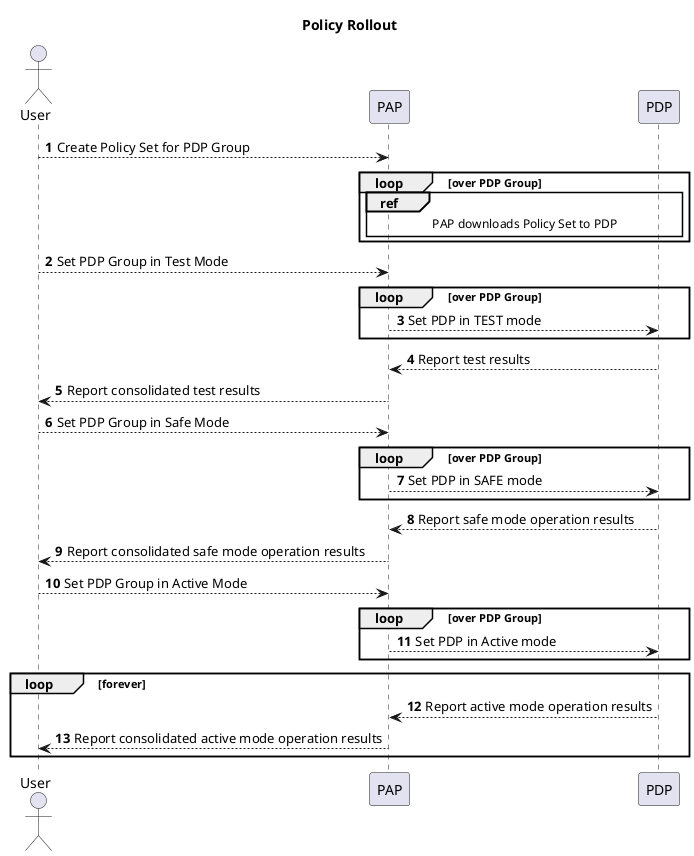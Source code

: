 @startuml

title Policy Rollout

actor User
participant PAP
participant PDP

autonumber
User --> PAP: Create Policy Set for PDP Group

loop over PDP Group
  ref over PAP, PDP: PAP downloads Policy Set to PDP
end

User --> PAP: Set PDP Group in Test Mode

loop over PDP Group
  PAP --> PDP: Set PDP in TEST mode
end

PDP --> PAP: Report test results
PAP --> User: Report consolidated test results

User --> PAP: Set PDP Group in Safe Mode
loop over PDP Group
  PAP --> PDP: Set PDP in SAFE mode
end

PDP --> PAP: Report safe mode operation results
PAP --> User: Report consolidated safe mode operation results

User --> PAP: Set PDP Group in Active Mode
loop over PDP Group
  PAP --> PDP: Set PDP in Active mode
end

loop forever
  PDP --> PAP: Report active mode operation results
  PAP --> User: Report consolidated active mode operation results
end

@enduml